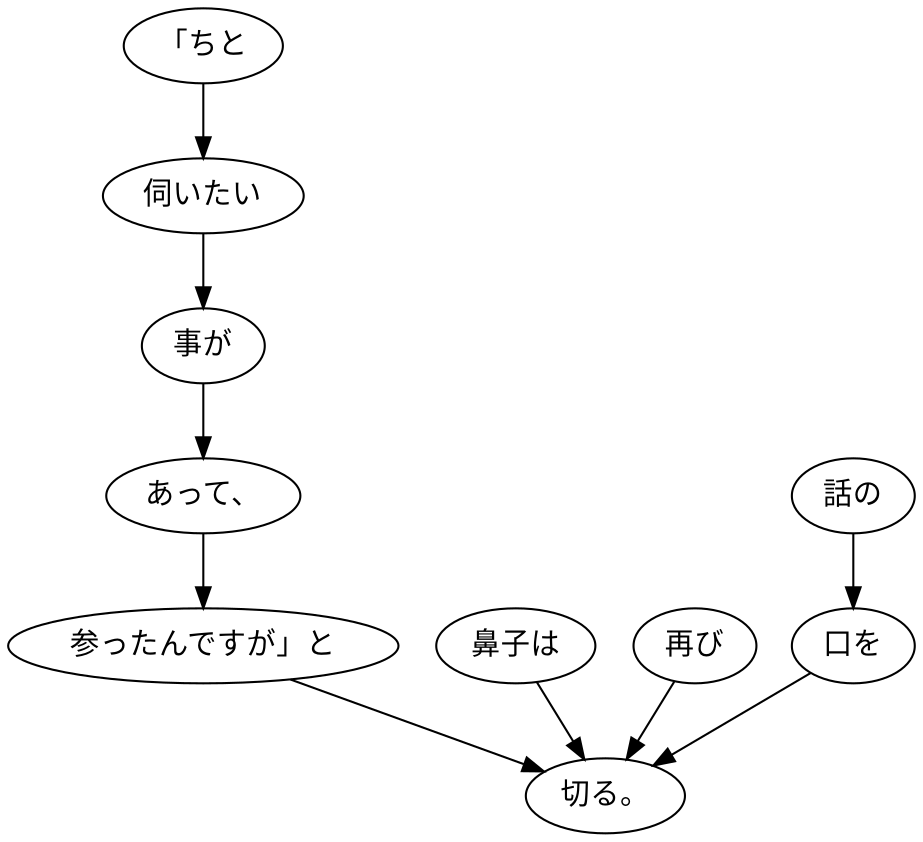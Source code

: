 digraph graph1589 {
	node0 [label="「ちと"];
	node1 [label="伺いたい"];
	node2 [label="事が"];
	node3 [label="あって、"];
	node4 [label="参ったんですが」と"];
	node5 [label="鼻子は"];
	node6 [label="再び"];
	node7 [label="話の"];
	node8 [label="口を"];
	node9 [label="切る。"];
	node0 -> node1;
	node1 -> node2;
	node2 -> node3;
	node3 -> node4;
	node4 -> node9;
	node5 -> node9;
	node6 -> node9;
	node7 -> node8;
	node8 -> node9;
}
